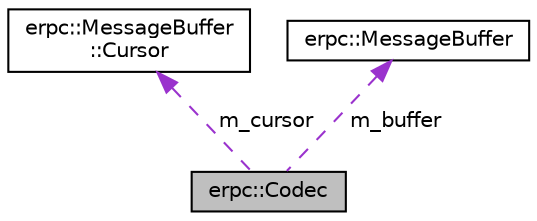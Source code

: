digraph "erpc::Codec"
{
  edge [fontname="Helvetica",fontsize="10",labelfontname="Helvetica",labelfontsize="10"];
  node [fontname="Helvetica",fontsize="10",shape=record];
  Node1 [label="erpc::Codec",height=0.2,width=0.4,color="black", fillcolor="grey75", style="filled", fontcolor="black"];
  Node2 -> Node1 [dir="back",color="darkorchid3",fontsize="10",style="dashed",label=" m_cursor" ,fontname="Helvetica"];
  Node2 [label="erpc::MessageBuffer\l::Cursor",height=0.2,width=0.4,color="black", fillcolor="white", style="filled",URL="$classerpc_1_1_message_buffer_1_1_cursor.html",tooltip="Cursor within a MessageBuffer. "];
  Node3 -> Node1 [dir="back",color="darkorchid3",fontsize="10",style="dashed",label=" m_buffer" ,fontname="Helvetica"];
  Node3 [label="erpc::MessageBuffer",height=0.2,width=0.4,color="black", fillcolor="white", style="filled",URL="$classerpc_1_1_message_buffer.html",tooltip="Represents a memory buffer containing a message. "];
}

